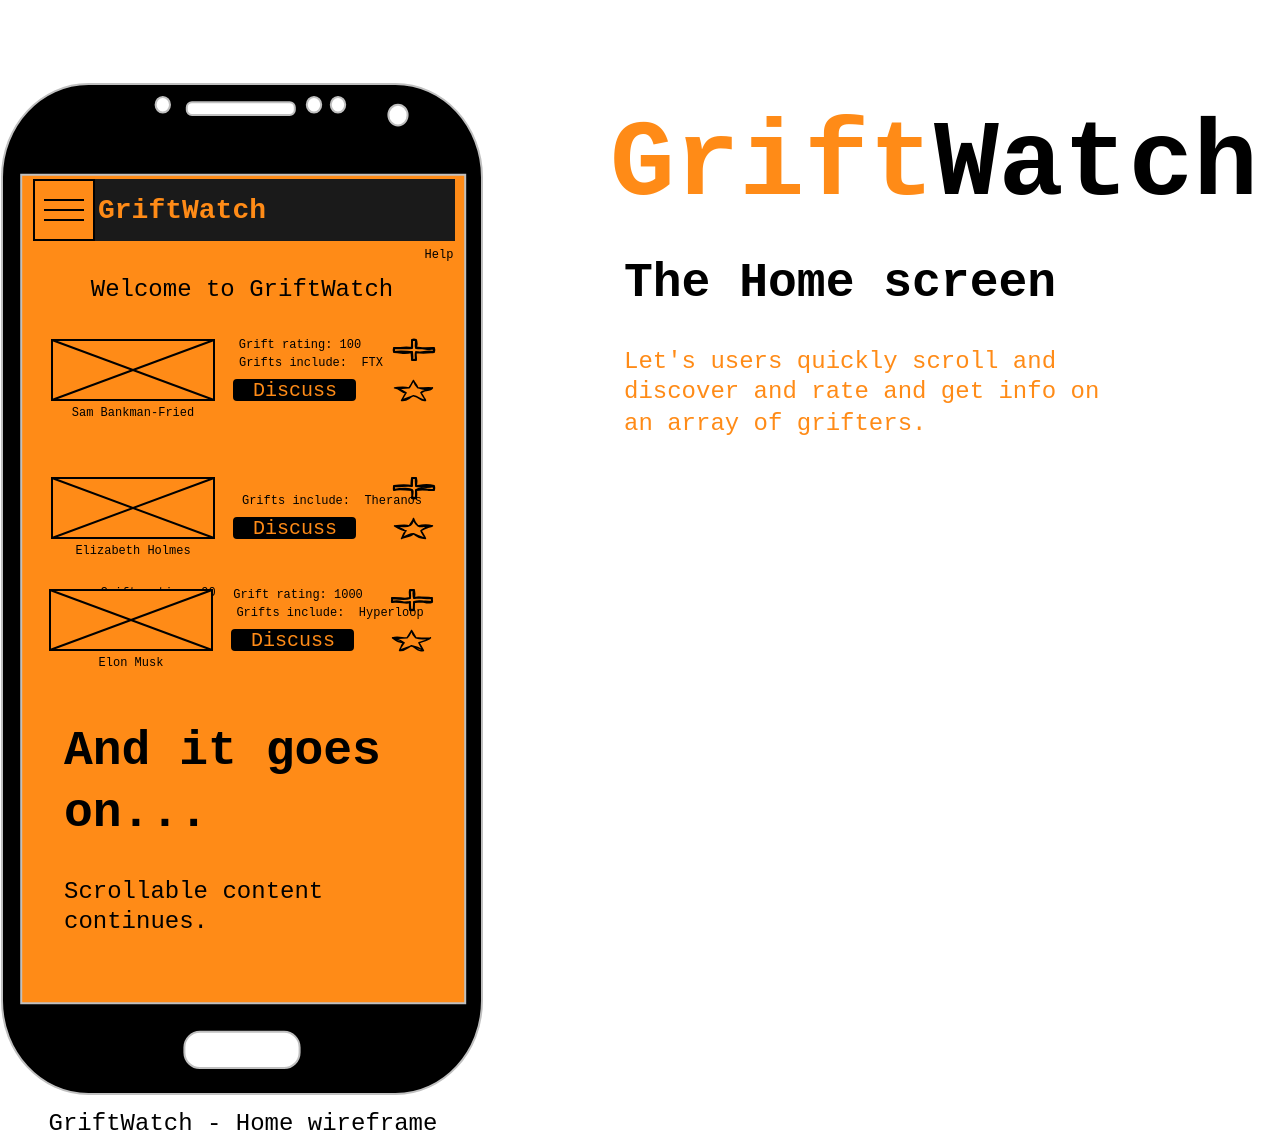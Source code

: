 <mxfile version="22.0.4" type="device">
  <diagram name="Page-1" id="cBJcAR7gczQmp0Xdnlqb">
    <mxGraphModel dx="1202" dy="737" grid="1" gridSize="10" guides="1" tooltips="1" connect="1" arrows="1" fold="1" page="1" pageScale="1" pageWidth="827" pageHeight="1169" math="0" shadow="0">
      <root>
        <mxCell id="0" />
        <mxCell id="1" parent="0" />
        <mxCell id="IGsteZoGTBKKuEp90yLs-90" value="" style="group;fontColor=none;noLabel=1;strokeWidth=0;" vertex="1" connectable="0" parent="1">
          <mxGeometry x="294" y="332" width="240" height="505" as="geometry" />
        </mxCell>
        <mxCell id="IGsteZoGTBKKuEp90yLs-16" value="" style="rounded=0;whiteSpace=wrap;html=1;fillColor=#FF8B17;shadow=0;" vertex="1" parent="IGsteZoGTBKKuEp90yLs-90">
          <mxGeometry x="6" y="41" width="231" height="419" as="geometry" />
        </mxCell>
        <mxCell id="IGsteZoGTBKKuEp90yLs-1" value="&lt;font face=&quot;Courier New&quot;&gt;GriftWatch - Home wireframe&lt;/font&gt;" style="verticalLabelPosition=bottom;verticalAlign=top;html=1;shadow=0;dashed=0;strokeWidth=1;shape=mxgraph.android.phone2;strokeColor=#c0c0c0;fillColor=#000000;perimeterSpacing=0;" vertex="1" parent="IGsteZoGTBKKuEp90yLs-90">
          <mxGeometry width="240" height="505" as="geometry" />
        </mxCell>
        <mxCell id="IGsteZoGTBKKuEp90yLs-3" value="&lt;font style=&quot;font-size: 14px;&quot;&gt;&lt;b style=&quot;&quot;&gt;GriftWatch&lt;/b&gt;&lt;/font&gt;" style="whiteSpace=wrap;html=1;shadow=0;dashed=0;fontSize=10;align=left;fillColor=#1A1A1A;strokeColor=#1A1A1A;fontColor=#FF8B17;fontFamily=Courier New;" vertex="1" parent="1">
          <mxGeometry x="340" y="380" width="180" height="30" as="geometry" />
        </mxCell>
        <mxCell id="IGsteZoGTBKKuEp90yLs-6" value="" style="rounded=0;whiteSpace=wrap;html=1;fillColor=#FF8B17;shadow=0;" vertex="1" parent="1">
          <mxGeometry x="310" y="380" width="30" height="30" as="geometry" />
        </mxCell>
        <mxCell id="IGsteZoGTBKKuEp90yLs-12" value="" style="endArrow=none;html=1;rounded=0;shadow=0;" edge="1" parent="1">
          <mxGeometry width="50" height="50" relative="1" as="geometry">
            <mxPoint x="335" y="394.97" as="sourcePoint" />
            <mxPoint x="315" y="394.97" as="targetPoint" />
          </mxGeometry>
        </mxCell>
        <mxCell id="IGsteZoGTBKKuEp90yLs-13" value="" style="endArrow=none;html=1;rounded=0;shadow=0;" edge="1" parent="1">
          <mxGeometry width="50" height="50" relative="1" as="geometry">
            <mxPoint x="335" y="400" as="sourcePoint" />
            <mxPoint x="315" y="400" as="targetPoint" />
          </mxGeometry>
        </mxCell>
        <mxCell id="IGsteZoGTBKKuEp90yLs-14" value="" style="endArrow=none;html=1;rounded=0;shadow=0;" edge="1" parent="1">
          <mxGeometry width="50" height="50" relative="1" as="geometry">
            <mxPoint x="335" y="390" as="sourcePoint" />
            <mxPoint x="315" y="390" as="targetPoint" />
          </mxGeometry>
        </mxCell>
        <mxCell id="IGsteZoGTBKKuEp90yLs-15" value="Welcome to GriftWatch" style="text;html=1;strokeColor=none;fillColor=none;align=center;verticalAlign=middle;whiteSpace=wrap;rounded=0;fontFamily=Courier New;shadow=0;" vertex="1" parent="1">
          <mxGeometry x="319" y="420" width="190" height="30" as="geometry" />
        </mxCell>
        <mxCell id="IGsteZoGTBKKuEp90yLs-50" value="&lt;font face=&quot;Courier New&quot; style=&quot;font-size: 6px;&quot;&gt;Help&lt;/font&gt;" style="text;html=1;strokeColor=none;fillColor=none;align=center;verticalAlign=middle;whiteSpace=wrap;rounded=0;" vertex="1" parent="1">
          <mxGeometry x="505" y="410" width="15" height="10" as="geometry" />
        </mxCell>
        <mxCell id="IGsteZoGTBKKuEp90yLs-52" value="" style="group" vertex="1" connectable="0" parent="1">
          <mxGeometry x="319" y="456" width="191" height="119" as="geometry" />
        </mxCell>
        <mxCell id="IGsteZoGTBKKuEp90yLs-29" value="" style="shape=cross;whiteSpace=wrap;html=1;fillColor=#FF8B17;sketch=1;curveFitting=1;jiggle=2;" vertex="1" parent="IGsteZoGTBKKuEp90yLs-52">
          <mxGeometry x="171" y="4" width="20" height="10" as="geometry" />
        </mxCell>
        <mxCell id="IGsteZoGTBKKuEp90yLs-26" value="" style="verticalLabelPosition=bottom;verticalAlign=top;html=1;shape=mxgraph.basic.star;fillColor=#FF8B17;strokeWidth=0.7;shadow=0;sketch=1;curveFitting=1;jiggle=2;" vertex="1" parent="IGsteZoGTBKKuEp90yLs-52">
          <mxGeometry x="171" y="24" width="19" height="10" as="geometry" />
        </mxCell>
        <mxCell id="IGsteZoGTBKKuEp90yLs-51" value="" style="group" vertex="1" connectable="0" parent="IGsteZoGTBKKuEp90yLs-52">
          <mxGeometry width="181" height="119" as="geometry" />
        </mxCell>
        <mxCell id="IGsteZoGTBKKuEp90yLs-21" value="" style="group;shadow=0;rounded=0;" vertex="1" connectable="0" parent="IGsteZoGTBKKuEp90yLs-51">
          <mxGeometry y="4" width="181" height="115" as="geometry" />
        </mxCell>
        <mxCell id="IGsteZoGTBKKuEp90yLs-18" value="" style="rounded=0;whiteSpace=wrap;html=1;fillColor=#FF8B17;shadow=0;" vertex="1" parent="IGsteZoGTBKKuEp90yLs-21">
          <mxGeometry width="81" height="30" as="geometry" />
        </mxCell>
        <mxCell id="IGsteZoGTBKKuEp90yLs-19" value="" style="endArrow=none;html=1;rounded=0;exitX=0;exitY=1;exitDx=0;exitDy=0;shadow=0;" edge="1" parent="IGsteZoGTBKKuEp90yLs-21" source="IGsteZoGTBKKuEp90yLs-18">
          <mxGeometry width="50" height="50" relative="1" as="geometry">
            <mxPoint x="47.25" y="25.0" as="sourcePoint" />
            <mxPoint x="81" as="targetPoint" />
          </mxGeometry>
        </mxCell>
        <mxCell id="IGsteZoGTBKKuEp90yLs-20" value="" style="endArrow=none;html=1;rounded=0;entryX=0;entryY=0;entryDx=0;entryDy=0;exitX=1;exitY=1;exitDx=0;exitDy=0;shadow=0;" edge="1" parent="IGsteZoGTBKKuEp90yLs-21" source="IGsteZoGTBKKuEp90yLs-18" target="IGsteZoGTBKKuEp90yLs-18">
          <mxGeometry width="50" height="50" relative="1" as="geometry">
            <mxPoint x="-81" y="40.0" as="sourcePoint" />
            <mxPoint x="-47.25" y="15" as="targetPoint" />
          </mxGeometry>
        </mxCell>
        <mxCell id="IGsteZoGTBKKuEp90yLs-22" value="&lt;font style=&quot;font-size: 6px;&quot;&gt;Sam Bankman-Fried&lt;/font&gt;" style="text;html=1;strokeColor=none;fillColor=none;align=center;verticalAlign=middle;whiteSpace=wrap;rounded=0;shadow=0;fontFamily=Courier New;" vertex="1" parent="IGsteZoGTBKKuEp90yLs-51">
          <mxGeometry x="5" y="34" width="71" height="10" as="geometry" />
        </mxCell>
        <mxCell id="IGsteZoGTBKKuEp90yLs-25" value="Discuss" style="rounded=1;html=1;shadow=0;dashed=0;whiteSpace=wrap;fontSize=10;fillColor=#000000;align=center;strokeColor=#000000;fontColor=#FF8B17;fontFamily=Courier New;" vertex="1" parent="IGsteZoGTBKKuEp90yLs-51">
          <mxGeometry x="91" y="24" width="60.5" height="10" as="geometry" />
        </mxCell>
        <mxCell id="IGsteZoGTBKKuEp90yLs-27" value="&lt;font style=&quot;font-size: 6px;&quot;&gt;Grifts include:&amp;nbsp; FTX&lt;/font&gt;" style="text;html=1;strokeColor=none;fillColor=none;align=center;verticalAlign=middle;whiteSpace=wrap;rounded=0;shadow=0;fontFamily=Courier New;" vertex="1" parent="IGsteZoGTBKKuEp90yLs-51">
          <mxGeometry x="90" y="9" width="78.5" height="10.12" as="geometry" />
        </mxCell>
        <mxCell id="IGsteZoGTBKKuEp90yLs-28" value="&lt;span style=&quot;font-size: 6px;&quot;&gt;Grift rating: 100&lt;/span&gt;" style="text;html=1;strokeColor=none;fillColor=none;align=center;verticalAlign=middle;whiteSpace=wrap;rounded=0;shadow=0;fontFamily=Courier New;" vertex="1" parent="IGsteZoGTBKKuEp90yLs-51">
          <mxGeometry x="87" width="74.25" height="10" as="geometry" />
        </mxCell>
        <mxCell id="IGsteZoGTBKKuEp90yLs-77" value="" style="group" vertex="1" connectable="0" parent="1">
          <mxGeometry x="319" y="525" width="191" height="119" as="geometry" />
        </mxCell>
        <mxCell id="IGsteZoGTBKKuEp90yLs-78" value="" style="shape=cross;whiteSpace=wrap;html=1;fillColor=#FF8B17;sketch=1;curveFitting=1;jiggle=2;" vertex="1" parent="IGsteZoGTBKKuEp90yLs-77">
          <mxGeometry x="171" y="4" width="20" height="10" as="geometry" />
        </mxCell>
        <mxCell id="IGsteZoGTBKKuEp90yLs-79" value="" style="verticalLabelPosition=bottom;verticalAlign=top;html=1;shape=mxgraph.basic.star;fillColor=#FF8B17;strokeWidth=0.7;shadow=0;sketch=1;curveFitting=1;jiggle=2;" vertex="1" parent="IGsteZoGTBKKuEp90yLs-77">
          <mxGeometry x="171" y="24" width="19" height="10" as="geometry" />
        </mxCell>
        <mxCell id="IGsteZoGTBKKuEp90yLs-80" value="" style="group" vertex="1" connectable="0" parent="IGsteZoGTBKKuEp90yLs-77">
          <mxGeometry width="190" height="119" as="geometry" />
        </mxCell>
        <mxCell id="IGsteZoGTBKKuEp90yLs-81" value="" style="group;shadow=0;rounded=0;" vertex="1" connectable="0" parent="IGsteZoGTBKKuEp90yLs-80">
          <mxGeometry y="4" width="181" height="115" as="geometry" />
        </mxCell>
        <mxCell id="IGsteZoGTBKKuEp90yLs-82" value="" style="rounded=0;whiteSpace=wrap;html=1;fillColor=#FF8B17;shadow=0;" vertex="1" parent="IGsteZoGTBKKuEp90yLs-81">
          <mxGeometry width="81" height="30" as="geometry" />
        </mxCell>
        <mxCell id="IGsteZoGTBKKuEp90yLs-83" value="" style="endArrow=none;html=1;rounded=0;exitX=0;exitY=1;exitDx=0;exitDy=0;shadow=0;" edge="1" parent="IGsteZoGTBKKuEp90yLs-81" source="IGsteZoGTBKKuEp90yLs-82">
          <mxGeometry width="50" height="50" relative="1" as="geometry">
            <mxPoint x="47.25" y="25.0" as="sourcePoint" />
            <mxPoint x="81" as="targetPoint" />
          </mxGeometry>
        </mxCell>
        <mxCell id="IGsteZoGTBKKuEp90yLs-84" value="" style="endArrow=none;html=1;rounded=0;entryX=0;entryY=0;entryDx=0;entryDy=0;exitX=1;exitY=1;exitDx=0;exitDy=0;shadow=0;" edge="1" parent="IGsteZoGTBKKuEp90yLs-81" source="IGsteZoGTBKKuEp90yLs-82" target="IGsteZoGTBKKuEp90yLs-82">
          <mxGeometry width="50" height="50" relative="1" as="geometry">
            <mxPoint x="-81" y="40.0" as="sourcePoint" />
            <mxPoint x="-47.25" y="15" as="targetPoint" />
          </mxGeometry>
        </mxCell>
        <mxCell id="IGsteZoGTBKKuEp90yLs-85" value="&lt;font style=&quot;font-size: 6px;&quot;&gt;Elizabeth Holmes&lt;/font&gt;" style="text;html=1;strokeColor=none;fillColor=none;align=center;verticalAlign=middle;whiteSpace=wrap;rounded=0;shadow=0;fontFamily=Courier New;" vertex="1" parent="IGsteZoGTBKKuEp90yLs-80">
          <mxGeometry x="5" y="34" width="71" height="10" as="geometry" />
        </mxCell>
        <mxCell id="IGsteZoGTBKKuEp90yLs-86" value="Discuss" style="rounded=1;html=1;shadow=0;dashed=0;whiteSpace=wrap;fontSize=10;fillColor=#000000;align=center;strokeColor=#000000;fontColor=#FF8B17;fontFamily=Courier New;" vertex="1" parent="IGsteZoGTBKKuEp90yLs-80">
          <mxGeometry x="91" y="24" width="60.5" height="10" as="geometry" />
        </mxCell>
        <mxCell id="IGsteZoGTBKKuEp90yLs-87" value="&lt;font style=&quot;font-size: 6px;&quot;&gt;Grifts include:&amp;nbsp; Theranos&lt;/font&gt;" style="text;html=1;strokeColor=none;fillColor=none;align=center;verticalAlign=middle;whiteSpace=wrap;rounded=0;shadow=0;fontFamily=Courier New;" vertex="1" parent="IGsteZoGTBKKuEp90yLs-80">
          <mxGeometry x="90" y="9" width="100" height="10.12" as="geometry" />
        </mxCell>
        <mxCell id="IGsteZoGTBKKuEp90yLs-88" value="&lt;span style=&quot;font-size: 6px;&quot;&gt;Grift rating: 90&lt;/span&gt;" style="text;html=1;strokeColor=none;fillColor=none;align=center;verticalAlign=middle;whiteSpace=wrap;rounded=0;shadow=0;fontFamily=Courier New;" vertex="1" parent="IGsteZoGTBKKuEp90yLs-80">
          <mxGeometry x="16" y="55" width="74.25" height="10" as="geometry" />
        </mxCell>
        <mxCell id="IGsteZoGTBKKuEp90yLs-127" value="" style="group" vertex="1" connectable="0" parent="1">
          <mxGeometry x="389" y="526" width="191" height="238" as="geometry" />
        </mxCell>
        <mxCell id="IGsteZoGTBKKuEp90yLs-128" value="" style="shape=cross;whiteSpace=wrap;html=1;fillColor=#FF8B17;sketch=1;curveFitting=1;jiggle=2;" vertex="1" parent="IGsteZoGTBKKuEp90yLs-127">
          <mxGeometry x="100" y="59" width="20" height="10" as="geometry" />
        </mxCell>
        <mxCell id="IGsteZoGTBKKuEp90yLs-129" value="" style="verticalLabelPosition=bottom;verticalAlign=top;html=1;shape=mxgraph.basic.star;fillColor=#FF8B17;strokeWidth=0.7;shadow=0;sketch=1;curveFitting=1;jiggle=2;" vertex="1" parent="IGsteZoGTBKKuEp90yLs-127">
          <mxGeometry x="100" y="79" width="19" height="10" as="geometry" />
        </mxCell>
        <mxCell id="IGsteZoGTBKKuEp90yLs-130" value="" style="group" vertex="1" connectable="0" parent="IGsteZoGTBKKuEp90yLs-127">
          <mxGeometry x="-71" y="55" width="192" height="183" as="geometry" />
        </mxCell>
        <mxCell id="IGsteZoGTBKKuEp90yLs-131" value="" style="group;shadow=0;rounded=0;" vertex="1" connectable="0" parent="IGsteZoGTBKKuEp90yLs-130">
          <mxGeometry y="4" width="192" height="179" as="geometry" />
        </mxCell>
        <mxCell id="IGsteZoGTBKKuEp90yLs-132" value="" style="rounded=0;whiteSpace=wrap;html=1;fillColor=#FF8B17;shadow=0;" vertex="1" parent="IGsteZoGTBKKuEp90yLs-131">
          <mxGeometry width="81" height="30" as="geometry" />
        </mxCell>
        <mxCell id="IGsteZoGTBKKuEp90yLs-133" value="" style="endArrow=none;html=1;rounded=0;exitX=0;exitY=1;exitDx=0;exitDy=0;shadow=0;" edge="1" parent="IGsteZoGTBKKuEp90yLs-131" source="IGsteZoGTBKKuEp90yLs-132">
          <mxGeometry width="50" height="50" relative="1" as="geometry">
            <mxPoint x="47.25" y="25.0" as="sourcePoint" />
            <mxPoint x="81" as="targetPoint" />
          </mxGeometry>
        </mxCell>
        <mxCell id="IGsteZoGTBKKuEp90yLs-134" value="" style="endArrow=none;html=1;rounded=0;entryX=0;entryY=0;entryDx=0;entryDy=0;exitX=1;exitY=1;exitDx=0;exitDy=0;shadow=0;" edge="1" parent="IGsteZoGTBKKuEp90yLs-131" source="IGsteZoGTBKKuEp90yLs-132" target="IGsteZoGTBKKuEp90yLs-132">
          <mxGeometry width="50" height="50" relative="1" as="geometry">
            <mxPoint x="-81" y="40.0" as="sourcePoint" />
            <mxPoint x="-47.25" y="15" as="targetPoint" />
          </mxGeometry>
        </mxCell>
        <mxCell id="IGsteZoGTBKKuEp90yLs-142" value="&lt;h1&gt;&lt;font face=&quot;Courier New&quot;&gt;And it goes on...&lt;/font&gt;&lt;/h1&gt;&lt;div&gt;&lt;font face=&quot;Courier New&quot;&gt;Scrollable content continues.&lt;/font&gt;&lt;/div&gt;" style="text;html=1;strokeColor=none;fillColor=none;spacing=5;spacingTop=-20;whiteSpace=wrap;overflow=hidden;rounded=0;" vertex="1" parent="IGsteZoGTBKKuEp90yLs-131">
          <mxGeometry x="2" y="59" width="190" height="120" as="geometry" />
        </mxCell>
        <mxCell id="IGsteZoGTBKKuEp90yLs-135" value="&lt;font style=&quot;font-size: 6px;&quot;&gt;Elon Musk&lt;/font&gt;" style="text;html=1;strokeColor=none;fillColor=none;align=center;verticalAlign=middle;whiteSpace=wrap;rounded=0;shadow=0;fontFamily=Courier New;" vertex="1" parent="IGsteZoGTBKKuEp90yLs-130">
          <mxGeometry x="5" y="34" width="71" height="10" as="geometry" />
        </mxCell>
        <mxCell id="IGsteZoGTBKKuEp90yLs-136" value="Discuss" style="rounded=1;html=1;shadow=0;dashed=0;whiteSpace=wrap;fontSize=10;fillColor=#000000;align=center;strokeColor=#000000;fontColor=#FF8B17;fontFamily=Courier New;" vertex="1" parent="IGsteZoGTBKKuEp90yLs-130">
          <mxGeometry x="91" y="24" width="60.5" height="10" as="geometry" />
        </mxCell>
        <mxCell id="IGsteZoGTBKKuEp90yLs-137" value="&lt;font style=&quot;font-size: 6px;&quot;&gt;Grifts include:&amp;nbsp; Hyperloop&lt;/font&gt;" style="text;html=1;strokeColor=none;fillColor=none;align=center;verticalAlign=middle;whiteSpace=wrap;rounded=0;shadow=0;fontFamily=Courier New;" vertex="1" parent="IGsteZoGTBKKuEp90yLs-130">
          <mxGeometry x="90" y="9" width="100" height="10.12" as="geometry" />
        </mxCell>
        <mxCell id="IGsteZoGTBKKuEp90yLs-138" value="&lt;span style=&quot;font-size: 6px;&quot;&gt;Grift rating: 1000&lt;/span&gt;" style="text;html=1;strokeColor=none;fillColor=none;align=center;verticalAlign=middle;whiteSpace=wrap;rounded=0;shadow=0;fontFamily=Courier New;" vertex="1" parent="IGsteZoGTBKKuEp90yLs-130">
          <mxGeometry x="87" width="74.25" height="10" as="geometry" />
        </mxCell>
        <mxCell id="IGsteZoGTBKKuEp90yLs-145" value="" style="group" vertex="1" connectable="0" parent="1">
          <mxGeometry x="590" y="290" width="340" height="230" as="geometry" />
        </mxCell>
        <mxCell id="IGsteZoGTBKKuEp90yLs-143" value="&lt;font face=&quot;Courier New&quot; style=&quot;font-size: 54px;&quot;&gt;&lt;b style=&quot;font-size: 54px;&quot;&gt;&lt;font color=&quot;#ff8b17&quot; style=&quot;font-size: 54px;&quot;&gt;Grift&lt;/font&gt;Watch&lt;/b&gt;&lt;/font&gt;" style="text;html=1;strokeColor=none;fillColor=none;align=center;verticalAlign=middle;whiteSpace=wrap;rounded=0;shadow=0;glass=0;horizontal=1;fontSize=54;spacingTop=0;" vertex="1" parent="IGsteZoGTBKKuEp90yLs-145">
          <mxGeometry width="340" height="160" as="geometry" />
        </mxCell>
        <mxCell id="IGsteZoGTBKKuEp90yLs-144" value="&lt;h1&gt;&lt;font face=&quot;Courier New&quot;&gt;The Home screen&lt;/font&gt;&lt;/h1&gt;&lt;p&gt;&lt;font face=&quot;Courier New&quot; color=&quot;#ff8b17&quot;&gt;Let&#39;s users quickly scroll and discover and rate and get info on an array of grifters.&lt;/font&gt;&lt;/p&gt;" style="text;html=1;strokeColor=none;fillColor=none;spacing=5;spacingTop=-20;whiteSpace=wrap;overflow=hidden;rounded=0;" vertex="1" parent="IGsteZoGTBKKuEp90yLs-145">
          <mxGeometry x="10" y="120" width="260" height="110" as="geometry" />
        </mxCell>
      </root>
    </mxGraphModel>
  </diagram>
</mxfile>
